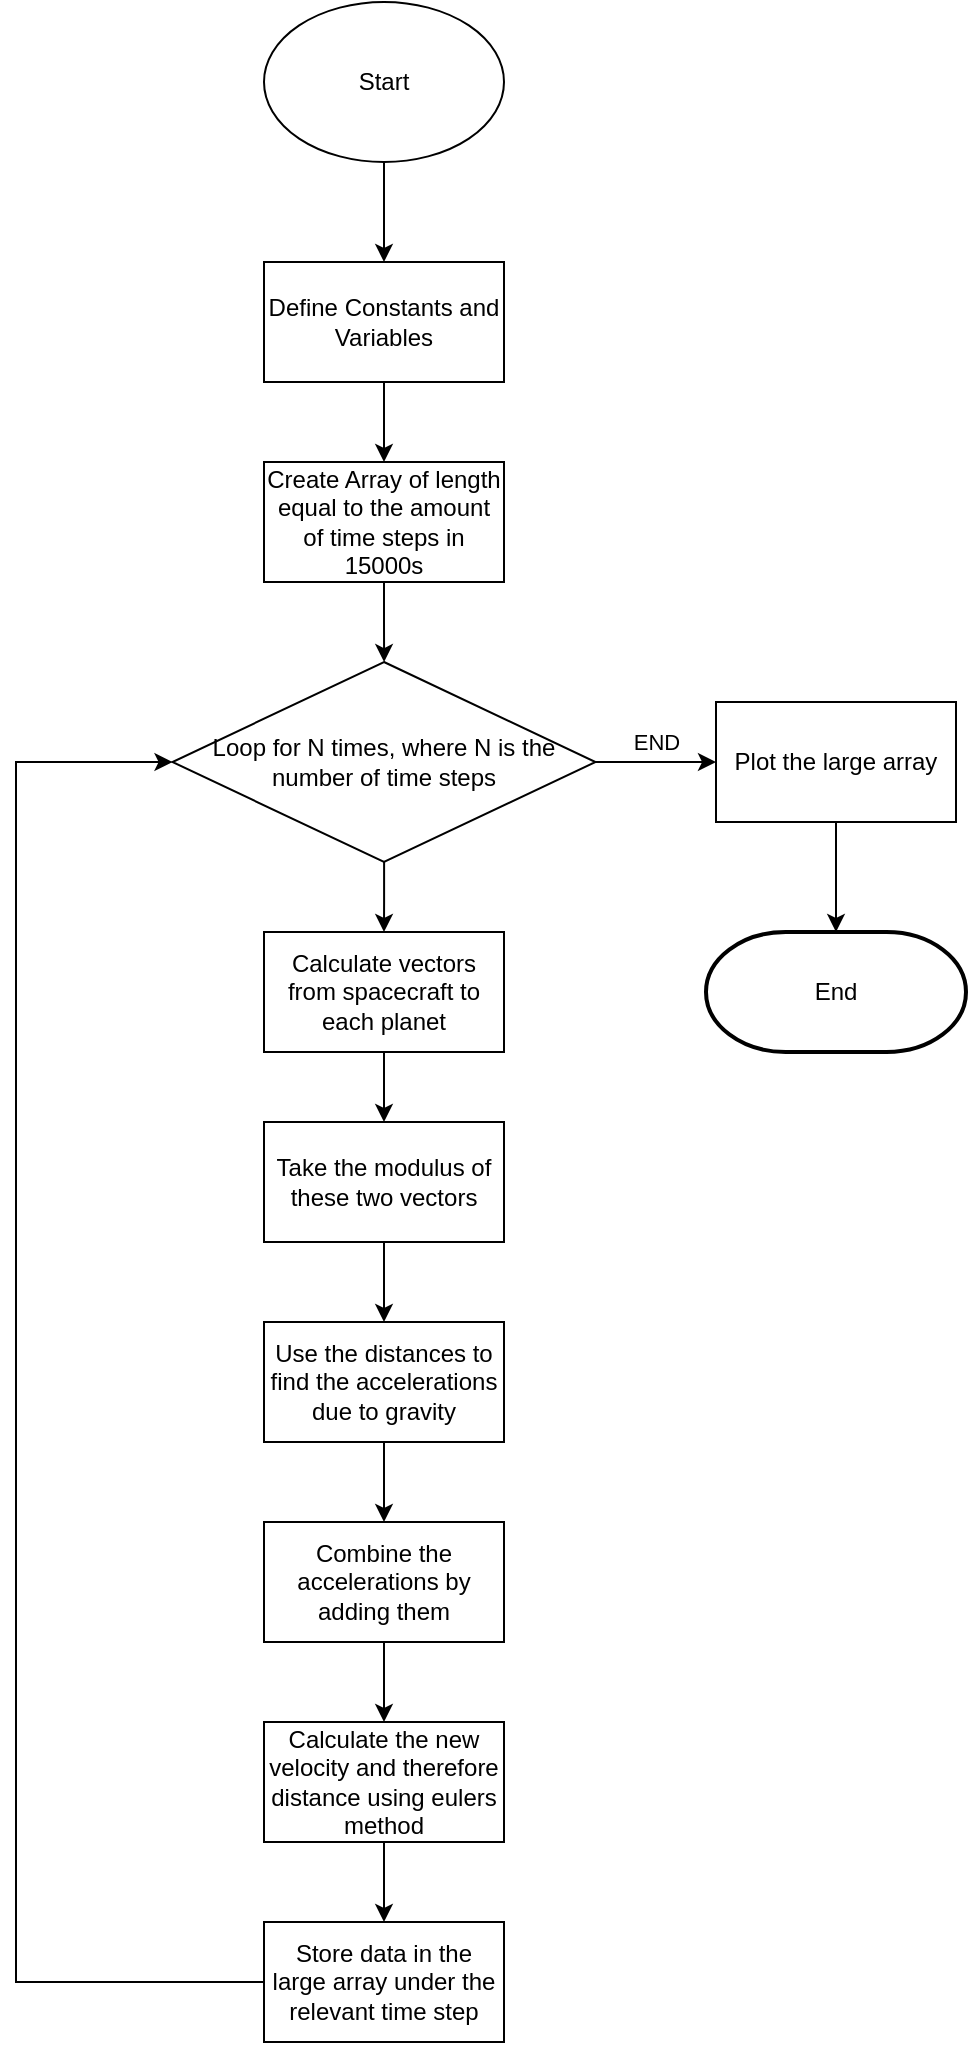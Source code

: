 <mxfile version="26.2.10">
  <diagram id="C5RBs43oDa-KdzZeNtuy" name="Page-1">
    <mxGraphModel dx="1647" dy="906" grid="1" gridSize="10" guides="1" tooltips="1" connect="1" arrows="1" fold="1" page="1" pageScale="1" pageWidth="827" pageHeight="1169" math="0" shadow="0">
      <root>
        <mxCell id="WIyWlLk6GJQsqaUBKTNV-0" />
        <mxCell id="WIyWlLk6GJQsqaUBKTNV-1" parent="WIyWlLk6GJQsqaUBKTNV-0" />
        <mxCell id="UXJgWuWyszOjRrbLKp7_-2" value="" style="edgeStyle=orthogonalEdgeStyle;rounded=0;orthogonalLoop=1;jettySize=auto;html=1;" edge="1" parent="WIyWlLk6GJQsqaUBKTNV-1" source="UXJgWuWyszOjRrbLKp7_-0" target="UXJgWuWyszOjRrbLKp7_-1">
          <mxGeometry relative="1" as="geometry" />
        </mxCell>
        <mxCell id="UXJgWuWyszOjRrbLKp7_-0" value="Start" style="ellipse;whiteSpace=wrap;html=1;" vertex="1" parent="WIyWlLk6GJQsqaUBKTNV-1">
          <mxGeometry x="354" y="90" width="120" height="80" as="geometry" />
        </mxCell>
        <mxCell id="UXJgWuWyszOjRrbLKp7_-4" value="" style="edgeStyle=orthogonalEdgeStyle;rounded=0;orthogonalLoop=1;jettySize=auto;html=1;" edge="1" parent="WIyWlLk6GJQsqaUBKTNV-1" source="UXJgWuWyszOjRrbLKp7_-1" target="UXJgWuWyszOjRrbLKp7_-3">
          <mxGeometry relative="1" as="geometry" />
        </mxCell>
        <mxCell id="UXJgWuWyszOjRrbLKp7_-1" value="Define Constants and Variables" style="rounded=0;whiteSpace=wrap;html=1;" vertex="1" parent="WIyWlLk6GJQsqaUBKTNV-1">
          <mxGeometry x="354" y="220" width="120" height="60" as="geometry" />
        </mxCell>
        <mxCell id="UXJgWuWyszOjRrbLKp7_-6" value="" style="edgeStyle=orthogonalEdgeStyle;rounded=0;orthogonalLoop=1;jettySize=auto;html=1;" edge="1" parent="WIyWlLk6GJQsqaUBKTNV-1" source="UXJgWuWyszOjRrbLKp7_-3" target="UXJgWuWyszOjRrbLKp7_-5">
          <mxGeometry relative="1" as="geometry" />
        </mxCell>
        <mxCell id="UXJgWuWyszOjRrbLKp7_-3" value="Create Array of length equal to the amount of time steps in 15000s" style="rounded=0;whiteSpace=wrap;html=1;" vertex="1" parent="WIyWlLk6GJQsqaUBKTNV-1">
          <mxGeometry x="354" y="320" width="120" height="60" as="geometry" />
        </mxCell>
        <mxCell id="UXJgWuWyszOjRrbLKp7_-9" value="" style="edgeStyle=orthogonalEdgeStyle;rounded=0;orthogonalLoop=1;jettySize=auto;html=1;" edge="1" parent="WIyWlLk6GJQsqaUBKTNV-1" source="UXJgWuWyszOjRrbLKp7_-5" target="UXJgWuWyszOjRrbLKp7_-8">
          <mxGeometry relative="1" as="geometry" />
        </mxCell>
        <mxCell id="UXJgWuWyszOjRrbLKp7_-24" value="" style="edgeStyle=orthogonalEdgeStyle;rounded=0;orthogonalLoop=1;jettySize=auto;html=1;" edge="1" parent="WIyWlLk6GJQsqaUBKTNV-1" source="UXJgWuWyszOjRrbLKp7_-5" target="UXJgWuWyszOjRrbLKp7_-23">
          <mxGeometry relative="1" as="geometry" />
        </mxCell>
        <mxCell id="UXJgWuWyszOjRrbLKp7_-25" value="END" style="edgeLabel;html=1;align=center;verticalAlign=middle;resizable=0;points=[];" vertex="1" connectable="0" parent="UXJgWuWyszOjRrbLKp7_-24">
          <mxGeometry x="-0.477" y="2" relative="1" as="geometry">
            <mxPoint x="14" y="-8" as="offset" />
          </mxGeometry>
        </mxCell>
        <mxCell id="UXJgWuWyszOjRrbLKp7_-5" value="Loop for N times, where N is the number of time steps" style="rhombus;whiteSpace=wrap;html=1;" vertex="1" parent="WIyWlLk6GJQsqaUBKTNV-1">
          <mxGeometry x="308.25" y="420" width="211.5" height="100" as="geometry" />
        </mxCell>
        <mxCell id="UXJgWuWyszOjRrbLKp7_-11" value="" style="edgeStyle=orthogonalEdgeStyle;rounded=0;orthogonalLoop=1;jettySize=auto;html=1;" edge="1" parent="WIyWlLk6GJQsqaUBKTNV-1" source="UXJgWuWyszOjRrbLKp7_-8" target="UXJgWuWyszOjRrbLKp7_-10">
          <mxGeometry relative="1" as="geometry" />
        </mxCell>
        <mxCell id="UXJgWuWyszOjRrbLKp7_-8" value="Calculate vectors from spacecraft to each planet" style="rounded=0;whiteSpace=wrap;html=1;" vertex="1" parent="WIyWlLk6GJQsqaUBKTNV-1">
          <mxGeometry x="354" y="555" width="120" height="60" as="geometry" />
        </mxCell>
        <mxCell id="UXJgWuWyszOjRrbLKp7_-13" value="" style="edgeStyle=orthogonalEdgeStyle;rounded=0;orthogonalLoop=1;jettySize=auto;html=1;" edge="1" parent="WIyWlLk6GJQsqaUBKTNV-1" source="UXJgWuWyszOjRrbLKp7_-10" target="UXJgWuWyszOjRrbLKp7_-12">
          <mxGeometry relative="1" as="geometry" />
        </mxCell>
        <mxCell id="UXJgWuWyszOjRrbLKp7_-10" value="Take the modulus of these two vectors" style="rounded=0;whiteSpace=wrap;html=1;" vertex="1" parent="WIyWlLk6GJQsqaUBKTNV-1">
          <mxGeometry x="354" y="650" width="120" height="60" as="geometry" />
        </mxCell>
        <mxCell id="UXJgWuWyszOjRrbLKp7_-15" value="" style="edgeStyle=orthogonalEdgeStyle;rounded=0;orthogonalLoop=1;jettySize=auto;html=1;" edge="1" parent="WIyWlLk6GJQsqaUBKTNV-1" source="UXJgWuWyszOjRrbLKp7_-12" target="UXJgWuWyszOjRrbLKp7_-14">
          <mxGeometry relative="1" as="geometry" />
        </mxCell>
        <mxCell id="UXJgWuWyszOjRrbLKp7_-12" value="Use the distances to find the accelerations due to gravity" style="rounded=0;whiteSpace=wrap;html=1;" vertex="1" parent="WIyWlLk6GJQsqaUBKTNV-1">
          <mxGeometry x="354" y="750" width="120" height="60" as="geometry" />
        </mxCell>
        <mxCell id="UXJgWuWyszOjRrbLKp7_-17" value="" style="edgeStyle=orthogonalEdgeStyle;rounded=0;orthogonalLoop=1;jettySize=auto;html=1;" edge="1" parent="WIyWlLk6GJQsqaUBKTNV-1" source="UXJgWuWyszOjRrbLKp7_-14" target="UXJgWuWyszOjRrbLKp7_-16">
          <mxGeometry relative="1" as="geometry" />
        </mxCell>
        <mxCell id="UXJgWuWyszOjRrbLKp7_-14" value="Combine the accelerations by adding them" style="rounded=0;whiteSpace=wrap;html=1;" vertex="1" parent="WIyWlLk6GJQsqaUBKTNV-1">
          <mxGeometry x="354" y="850" width="120" height="60" as="geometry" />
        </mxCell>
        <mxCell id="UXJgWuWyszOjRrbLKp7_-20" value="" style="edgeStyle=orthogonalEdgeStyle;rounded=0;orthogonalLoop=1;jettySize=auto;html=1;" edge="1" parent="WIyWlLk6GJQsqaUBKTNV-1" source="UXJgWuWyszOjRrbLKp7_-16" target="UXJgWuWyszOjRrbLKp7_-19">
          <mxGeometry relative="1" as="geometry" />
        </mxCell>
        <mxCell id="UXJgWuWyszOjRrbLKp7_-16" value="Calculate the new velocity and therefore distance using eulers method" style="rounded=0;whiteSpace=wrap;html=1;" vertex="1" parent="WIyWlLk6GJQsqaUBKTNV-1">
          <mxGeometry x="354" y="950" width="120" height="60" as="geometry" />
        </mxCell>
        <mxCell id="UXJgWuWyszOjRrbLKp7_-22" style="edgeStyle=orthogonalEdgeStyle;rounded=0;orthogonalLoop=1;jettySize=auto;html=1;entryX=0;entryY=0.5;entryDx=0;entryDy=0;" edge="1" parent="WIyWlLk6GJQsqaUBKTNV-1" source="UXJgWuWyszOjRrbLKp7_-19" target="UXJgWuWyszOjRrbLKp7_-5">
          <mxGeometry relative="1" as="geometry">
            <Array as="points">
              <mxPoint x="230" y="1080" />
              <mxPoint x="230" y="470" />
            </Array>
          </mxGeometry>
        </mxCell>
        <mxCell id="UXJgWuWyszOjRrbLKp7_-19" value="Store data in the large array under the relevant time step" style="rounded=0;whiteSpace=wrap;html=1;" vertex="1" parent="WIyWlLk6GJQsqaUBKTNV-1">
          <mxGeometry x="354" y="1050" width="120" height="60" as="geometry" />
        </mxCell>
        <mxCell id="UXJgWuWyszOjRrbLKp7_-27" value="" style="edgeStyle=orthogonalEdgeStyle;rounded=0;orthogonalLoop=1;jettySize=auto;html=1;" edge="1" parent="WIyWlLk6GJQsqaUBKTNV-1" source="UXJgWuWyszOjRrbLKp7_-23" target="UXJgWuWyszOjRrbLKp7_-26">
          <mxGeometry relative="1" as="geometry" />
        </mxCell>
        <mxCell id="UXJgWuWyszOjRrbLKp7_-23" value="Plot the large array" style="rounded=0;whiteSpace=wrap;html=1;" vertex="1" parent="WIyWlLk6GJQsqaUBKTNV-1">
          <mxGeometry x="580" y="440" width="120" height="60" as="geometry" />
        </mxCell>
        <mxCell id="UXJgWuWyszOjRrbLKp7_-26" value="End" style="strokeWidth=2;html=1;shape=mxgraph.flowchart.terminator;whiteSpace=wrap;" vertex="1" parent="WIyWlLk6GJQsqaUBKTNV-1">
          <mxGeometry x="575" y="555" width="130" height="60" as="geometry" />
        </mxCell>
      </root>
    </mxGraphModel>
  </diagram>
</mxfile>
